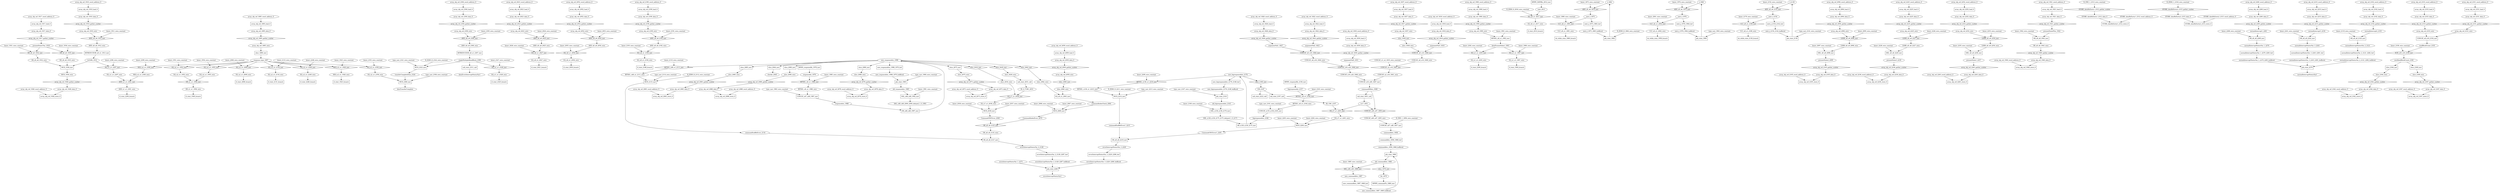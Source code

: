 digraph data_path {
  AND_u1_u1_2301_wire [shape=ellipse];
  AND_u8_u8_1912_wire [shape=ellipse];
  AND_u8_u8_2025_wire [shape=ellipse];
  AND_u8_u8_2054_wire [shape=ellipse];
  AND_u8_u8_2192_wire [shape=ellipse];
  AND_u8_u8_2306_wire [shape=ellipse];
  BITSEL_u136_u1_2210_wire [shape=ellipse];
  BITSEL_u48_u1_2111_wire [shape=ellipse];
  BITSEL_u8_u1_1986_wire [shape=ellipse];
  BITSEL_u8_u1_2164_wire [shape=ellipse];
  CID_2187 [shape=ellipse];
  CONCAT_u16_u24_1846_wire [shape=ellipse];
  CONCAT_u1_u2_1835_wire_constant [shape=ellipse];
  CONCAT_u2_u16_1841_wire [shape=ellipse];
  CONCAT_u40_u47_1855_wire [shape=ellipse];
  CONCAT_u6_u14_1840_wire [shape=ellipse];
  CONCAT_u8_u16_1844_wire [shape=ellipse];
  CommandCRCError1_2205 [shape=ellipse];
  CommandCRCError_2040 [shape=ellipse];
  CommandIndexError_2070 [shape=ellipse];
  EQ_u1_u1_1907_wire [shape=ellipse];
  EQ_u1_u1_2293_wire [shape=ellipse];
  EQ_u1_u1_2297_wire [shape=ellipse];
  EQ_u1_u1_2328_wire [shape=ellipse];
  EQ_u2_u1_1952_wire [shape=ellipse];
  EQ_u2_u1_1955_wire [shape=ellipse];
  EQ_u2_u1_2009_wire [shape=ellipse];
  EQ_u2_u1_2134_wire [shape=ellipse];
  EQ_u2_u1_2249_wire [shape=ellipse];
  EQ_u2_u1_2356_wire [shape=ellipse];
  EQ_u7_u1_2036_wire [shape=ellipse];
  EQ_u7_u1_2201_wire [shape=ellipse];
  EQ_u8_u1_2017_wire [shape=ellipse];
  EQ_u8_u1_2027_wire [shape=ellipse];
  EQ_u8_u1_2056_wire [shape=ellipse];
  EQ_u8_u1_2194_wire [shape=ellipse];
  J_1862 [shape=ellipse];
  J_1960 [shape=ellipse];
  J_2138 [shape=ellipse];
  LSHR_u8_u8_2096_wire [shape=ellipse];
  LSHR_u8_u8_2227_wire [shape=ellipse];
  LSHR_u8_u8_2254_wire [shape=ellipse];
  MUX_1936_wire [shape=ellipse];
  NEQ_u2_u1_1926_wire [shape=ellipse];
  NEQ_u2_u1_2300_wire [shape=ellipse];
  OR_u1_u1_1956_wire [shape=ellipse];
  OR_u8_u8_1932_wire [shape=ellipse];
  OR_u8_u8_1935_wire [shape=ellipse];
  OR_u8_u8_1943_wire [shape=ellipse];
  OR_u8_u8_2125_wire [shape=ellipse];
  R1_6_7CRC_2031 [shape=ellipse];
  R2_CRC_2197 [shape=ellipse];
  R_ONE_1_1856_wire_constant [shape=ellipse];
  R_ONE_1_2313_wire_constant [shape=ellipse];
  R_ZERO_1_2316_wire_constant [shape=ellipse];
  R_ZERO_8_1864_wire_constant [shape=ellipse];
  R_ZERO_8_2016_wire_constant [shape=ellipse];
  R_ZERO_8_2112_wire_constant [shape=ellipse];
  R_ZERO_8_2211_wire_constant [shape=ellipse];
  R_ZERO_8_2322_wire_constant [shape=ellipse];
  SHL_u136_u136_2175_2175_delayed_1_0_2171 [shape=ellipse];
  SHL_u48_u48_2000_2000_delayed_1_0_1993 [shape=ellipse];
  STORE_dataRxEnrty1_2312_data_0 [shape=ellipse];
  STORE_dataRxEnrty1_2312_word_address_0 [shape=ellipse];
  STORE_dataRxEnrty2_2315_data_0 [shape=ellipse];
  STORE_dataRxEnrty2_2315_word_address_0 [shape=ellipse];
  ULT_u6_u1_2002_wire [shape=ellipse];
  ULT_u8_u1_1891_wire [shape=ellipse];
  ULT_u8_u1_2180_wire [shape=ellipse];
  argumentVal0_1831 [shape=ellipse];
  argumentVal1_1827 [shape=ellipse];
  argumentVal2_1823 [shape=ellipse];
  argumentVal3_1819 [shape=ellipse];
  array_obj_ref_1818_data_0 [shape=ellipse];
  array_obj_ref_1818_word_address_0 [shape=ellipse];
  array_obj_ref_1822_data_0 [shape=ellipse];
  array_obj_ref_1822_word_address_0 [shape=ellipse];
  array_obj_ref_1826_data_0 [shape=ellipse];
  array_obj_ref_1826_word_address_0 [shape=ellipse];
  array_obj_ref_1830_data_0 [shape=ellipse];
  array_obj_ref_1830_word_address_0 [shape=ellipse];
  array_obj_ref_1837_data_0 [shape=ellipse];
  array_obj_ref_1837_wire [shape=ellipse];
  array_obj_ref_1837_word_address_0 [shape=ellipse];
  array_obj_ref_1895_data_0 [shape=ellipse];
  array_obj_ref_1895_wire [shape=ellipse];
  array_obj_ref_1895_word_address_0 [shape=ellipse];
  array_obj_ref_1900_data_0 [shape=ellipse];
  array_obj_ref_1900_wire [shape=ellipse];
  array_obj_ref_1900_word_address_0 [shape=ellipse];
  array_obj_ref_1910_data_0 [shape=ellipse];
  array_obj_ref_1910_wire [shape=ellipse];
  array_obj_ref_1910_word_address_0 [shape=ellipse];
  array_obj_ref_1917_data_0 [shape=ellipse];
  array_obj_ref_1917_word_address_0 [shape=ellipse];
  array_obj_ref_1921_data_0 [shape=ellipse];
  array_obj_ref_1921_word_address_0 [shape=ellipse];
  array_obj_ref_1928_data_0 [shape=ellipse];
  array_obj_ref_1928_word_address_0 [shape=ellipse];
  array_obj_ref_1940_data_0 [shape=ellipse];
  array_obj_ref_1940_word_address_0 [shape=ellipse];
  array_obj_ref_2023_data_0 [shape=ellipse];
  array_obj_ref_2023_wire [shape=ellipse];
  array_obj_ref_2023_word_address_0 [shape=ellipse];
  array_obj_ref_2052_data_0 [shape=ellipse];
  array_obj_ref_2052_wire [shape=ellipse];
  array_obj_ref_2052_word_address_0 [shape=ellipse];
  array_obj_ref_2059_data_0 [shape=ellipse];
  array_obj_ref_2059_wire [shape=ellipse];
  array_obj_ref_2059_word_address_0 [shape=ellipse];
  array_obj_ref_2073_data_0 [shape=ellipse];
  array_obj_ref_2073_word_address_0 [shape=ellipse];
  array_obj_ref_2078_data_0 [shape=ellipse];
  array_obj_ref_2078_word_address_0 [shape=ellipse];
  array_obj_ref_2083_data_0 [shape=ellipse];
  array_obj_ref_2083_word_address_0 [shape=ellipse];
  array_obj_ref_2088_data_0 [shape=ellipse];
  array_obj_ref_2088_word_address_0 [shape=ellipse];
  array_obj_ref_2094_data_0 [shape=ellipse];
  array_obj_ref_2094_wire [shape=ellipse];
  array_obj_ref_2094_word_address_0 [shape=ellipse];
  array_obj_ref_2102_data_0 [shape=ellipse];
  array_obj_ref_2102_word_address_0 [shape=ellipse];
  array_obj_ref_2105_data_0 [shape=ellipse];
  array_obj_ref_2105_word_address_0 [shape=ellipse];
  array_obj_ref_2190_data_0 [shape=ellipse];
  array_obj_ref_2190_wire [shape=ellipse];
  array_obj_ref_2190_word_address_0 [shape=ellipse];
  array_obj_ref_2225_data_0 [shape=ellipse];
  array_obj_ref_2225_wire [shape=ellipse];
  array_obj_ref_2225_word_address_0 [shape=ellipse];
  array_obj_ref_2233_data_0 [shape=ellipse];
  array_obj_ref_2233_word_address_0 [shape=ellipse];
  array_obj_ref_2236_data_0 [shape=ellipse];
  array_obj_ref_2236_word_address_0 [shape=ellipse];
  array_obj_ref_2252_data_0 [shape=ellipse];
  array_obj_ref_2252_wire [shape=ellipse];
  array_obj_ref_2252_word_address_0 [shape=ellipse];
  array_obj_ref_2260_data_0 [shape=ellipse];
  array_obj_ref_2260_word_address_0 [shape=ellipse];
  array_obj_ref_2263_data_0 [shape=ellipse];
  array_obj_ref_2263_word_address_0 [shape=ellipse];
  array_obj_ref_2304_data_0 [shape=ellipse];
  array_obj_ref_2304_wire [shape=ellipse];
  array_obj_ref_2304_word_address_0 [shape=ellipse];
  array_obj_ref_2331_data_0 [shape=ellipse];
  array_obj_ref_2331_wire [shape=ellipse];
  array_obj_ref_2331_word_address_0 [shape=ellipse];
  array_obj_ref_2333_data_0 [shape=ellipse];
  array_obj_ref_2333_wire [shape=ellipse];
  array_obj_ref_2333_word_address_0 [shape=ellipse];
  array_obj_ref_2342_data_0 [shape=ellipse];
  array_obj_ref_2342_word_address_0 [shape=ellipse];
  array_obj_ref_2347_data_0 [shape=ellipse];
  array_obj_ref_2347_word_address_0 [shape=ellipse];
  bigresponsebit_2157 [shape=ellipse];
  bigresponsebits_2166 [shape=ellipse];
  bit_1879 [shape=ellipse];
  checkit_2045 [shape=ellipse];
  command40bits_1848 [shape=ellipse];
  commandEndBitError1_2215 [shape=ellipse];
  commandEndBitError_2116 [shape=ellipse];
  commandIndexCheck_2064 [shape=ellipse];
  commandbits_1858 [shape=ellipse];
  commandbits_1858_1868_buffered [shape=ellipse];
  crc7_1851 [shape=ellipse];
  dataPresentSelect_1903 [shape=ellipse];
  errorInterruptStatusVar_1_2273 [shape=ellipse];
  errorInterruptStatusVar_2_2128 [shape=ellipse];
  errorInterruptStatusVar_2_2128_2287_buffered [shape=ellipse];
  errorInterruptStatusVar_3_2220 [shape=ellipse];
  errorInterruptStatusVar_3_2220_2286_buffered [shape=ellipse];
  konst_1873_wire_constant [shape=ellipse];
  konst_1885_wire_constant [shape=ellipse];
  konst_1890_wire_constant [shape=ellipse];
  konst_1901_wire_constant [shape=ellipse];
  konst_1906_wire_constant [shape=ellipse];
  konst_1911_wire_constant [shape=ellipse];
  konst_1925_wire_constant [shape=ellipse];
  konst_1931_wire_constant [shape=ellipse];
  konst_1934_wire_constant [shape=ellipse];
  konst_1942_wire_constant [shape=ellipse];
  konst_1951_wire_constant [shape=ellipse];
  konst_1954_wire_constant [shape=ellipse];
  konst_1974_wire_constant [shape=ellipse];
  konst_1985_wire_constant [shape=ellipse];
  konst_1991_wire_constant [shape=ellipse];
  konst_2001_wire_constant [shape=ellipse];
  konst_2008_wire_constant [shape=ellipse];
  konst_2024_wire_constant [shape=ellipse];
  konst_2026_wire_constant [shape=ellipse];
  konst_2037_wire_constant [shape=ellipse];
  konst_2038_wire_constant [shape=ellipse];
  konst_2053_wire_constant [shape=ellipse];
  konst_2055_wire_constant [shape=ellipse];
  konst_2067_wire_constant [shape=ellipse];
  konst_2068_wire_constant [shape=ellipse];
  konst_2095_wire_constant [shape=ellipse];
  konst_2097_wire_constant [shape=ellipse];
  konst_2110_wire_constant [shape=ellipse];
  konst_2119_wire_constant [shape=ellipse];
  konst_2133_wire_constant [shape=ellipse];
  konst_2152_wire_constant [shape=ellipse];
  konst_2163_wire_constant [shape=ellipse];
  konst_2169_wire_constant [shape=ellipse];
  konst_2179_wire_constant [shape=ellipse];
  konst_2191_wire_constant [shape=ellipse];
  konst_2193_wire_constant [shape=ellipse];
  konst_2202_wire_constant [shape=ellipse];
  konst_2203_wire_constant [shape=ellipse];
  konst_2209_wire_constant [shape=ellipse];
  konst_2226_wire_constant [shape=ellipse];
  konst_2228_wire_constant [shape=ellipse];
  konst_2241_wire_constant [shape=ellipse];
  konst_2248_wire_constant [shape=ellipse];
  konst_2253_wire_constant [shape=ellipse];
  konst_2255_wire_constant [shape=ellipse];
  konst_2268_wire_constant [shape=ellipse];
  konst_2292_wire_constant [shape=ellipse];
  konst_2296_wire_constant [shape=ellipse];
  konst_2299_wire_constant [shape=ellipse];
  konst_2305_wire_constant [shape=ellipse];
  konst_2327_wire_constant [shape=ellipse];
  konst_2338_wire_constant [shape=ellipse];
  konst_2355_wire_constant [shape=ellipse];
  newReadBlockCount_2340 [shape=ellipse];
  new_bigresponsebits_2176 [shape=ellipse];
  new_bigresponsebits_2176_2148_buffered [shape=ellipse];
  new_commandbits_1887 [shape=ellipse];
  new_commandbits_1887_1869_buffered [shape=ellipse];
  new_responsebits_1998 [shape=ellipse];
  new_responsebits_1998_1970_buffered [shape=ellipse];
  next_J_1875 [shape=ellipse];
  next_J_1875_1865_buffered [shape=ellipse];
  next_J_1976 [shape=ellipse];
  next_J_1976_1964_buffered [shape=ellipse];
  next_J_2154 [shape=ellipse];
  next_J_2154_2142_buffered [shape=ellipse];
  normalInterrupt1_2261 [shape=ellipse];
  normalInterrupt2_2103 [shape=ellipse];
  normalInterrupt3_2234 [shape=ellipse];
  normalInterruptStatusVar_1_2270 [shape=ellipse];
  normalInterruptStatusVar_1_2270_2283_buffered [shape=ellipse];
  normalInterruptStatusVar_2_2121 [shape=ellipse];
  normalInterruptStatusVar_2_2121_2282_buffered [shape=ellipse];
  normalInterruptStatusVar_3_2243 [shape=ellipse];
  normalInterruptStatusVar_3_2243_2281_buffered [shape=ellipse];
  old_bigresponsebits_2143 [shape=ellipse];
  old_commandbits_1866 [shape=ellipse];
  old_responsebits_1965 [shape=ellipse];
  presentState0Var_1922 [shape=ellipse];
  presentState1Var_1918 [shape=ellipse];
  presentState1_2257 [shape=ellipse];
  presentState2_2099 [shape=ellipse];
  presentState3_2230 [shape=ellipse];
  readBlockCount_2335 [shape=ellipse];
  response_type_1897 [shape=ellipse];
  responsebit_1979 [shape=ellipse];
  responsebits_1988 [shape=ellipse];
  singleMultipleReadBlock_2308 [shape=ellipse];
  slice_1838_wire [shape=ellipse];
  slice_2029_wire [shape=ellipse];
  slice_2034_wire [shape=ellipse];
  slice_2060_wire [shape=ellipse];
  slice_2062_wire [shape=ellipse];
  slice_2075_wire [shape=ellipse];
  slice_2080_wire [shape=ellipse];
  slice_2085_wire [shape=ellipse];
  slice_2090_wire [shape=ellipse];
  slice_2344_wire [shape=ellipse];
  slice_2349_wire [shape=ellipse];
  transferCompleteData_2324 [shape=ellipse];
  txOrRX_1914 [shape=ellipse];
  type_cast_1963_wire_constant [shape=ellipse];
  type_cast_1969_wire_constant [shape=ellipse];
  type_cast_1983_wire_constant [shape=ellipse];
  type_cast_2114_wire_constant [shape=ellipse];
  type_cast_2141_wire_constant [shape=ellipse];
  type_cast_2147_wire_constant [shape=ellipse];
  type_cast_2161_wire_constant [shape=ellipse];
  type_cast_2213_wire_constant [shape=ellipse];
  type_cast_2321_wire_constant [shape=ellipse];
  type_cast_2358_wire_constant [shape=ellipse];
  wait_2013 [shape=ellipse];
  ADD_u6_u6_1975_inst [shape=diamond];
J_1960  -> ADD_u6_u6_1975_inst;
konst_1974_wire_constant  -> ADD_u6_u6_1975_inst;
ADD_u6_u6_1975_inst -> next_J_1976;
  ADD_u8_u8_1874_inst [shape=diamond];
J_1862  -> ADD_u8_u8_1874_inst;
konst_1873_wire_constant  -> ADD_u8_u8_1874_inst;
ADD_u8_u8_1874_inst -> next_J_1875;
  ADD_u8_u8_2153_inst [shape=diamond];
J_2138  -> ADD_u8_u8_2153_inst;
konst_2152_wire_constant  -> ADD_u8_u8_2153_inst;
ADD_u8_u8_2153_inst -> next_J_2154;
  AND_u1_u1_2301_inst [shape=diamond];
EQ_u1_u1_2297_wire  -> AND_u1_u1_2301_inst;
NEQ_u2_u1_2300_wire  -> AND_u1_u1_2301_inst;
AND_u1_u1_2301_inst -> AND_u1_u1_2301_wire;
  AND_u8_u8_1912_inst [shape=diamond];
array_obj_ref_1910_wire  -> AND_u8_u8_1912_inst;
konst_1911_wire_constant  -> AND_u8_u8_1912_inst;
AND_u8_u8_1912_inst -> AND_u8_u8_1912_wire;
  AND_u8_u8_2025_inst [shape=diamond];
array_obj_ref_2023_wire  -> AND_u8_u8_2025_inst;
konst_2024_wire_constant  -> AND_u8_u8_2025_inst;
AND_u8_u8_2025_inst -> AND_u8_u8_2025_wire;
  AND_u8_u8_2054_inst [shape=diamond];
array_obj_ref_2052_wire  -> AND_u8_u8_2054_inst;
konst_2053_wire_constant  -> AND_u8_u8_2054_inst;
AND_u8_u8_2054_inst -> AND_u8_u8_2054_wire;
  AND_u8_u8_2192_inst [shape=diamond];
array_obj_ref_2190_wire  -> AND_u8_u8_2192_inst;
konst_2191_wire_constant  -> AND_u8_u8_2192_inst;
AND_u8_u8_2192_inst -> AND_u8_u8_2192_wire;
  AND_u8_u8_2306_inst [shape=diamond];
array_obj_ref_2304_wire  -> AND_u8_u8_2306_inst;
konst_2305_wire_constant  -> AND_u8_u8_2306_inst;
AND_u8_u8_2306_inst -> AND_u8_u8_2306_wire;
  BITREDUCEOR_u8_u1_1913_inst [shape=rectangle];
AND_u8_u8_1912_wire  -> BITREDUCEOR_u8_u1_1913_inst;
BITREDUCEOR_u8_u1_1913_inst -> txOrRX_1914;
  BITREDUCEOR_u8_u1_2307_inst [shape=rectangle];
AND_u8_u8_2306_wire  -> BITREDUCEOR_u8_u1_2307_inst;
BITREDUCEOR_u8_u1_2307_inst -> singleMultipleReadBlock_2308;
  BITSEL_u136_u1_2210_inst [shape=diamond];
new_bigresponsebits_2176  -> BITSEL_u136_u1_2210_inst;
konst_2209_wire_constant  -> BITSEL_u136_u1_2210_inst;
BITSEL_u136_u1_2210_inst -> BITSEL_u136_u1_2210_wire;
  BITSEL_u48_u1_2111_inst [shape=diamond];
new_responsebits_1998  -> BITSEL_u48_u1_2111_inst;
konst_2110_wire_constant  -> BITSEL_u48_u1_2111_inst;
BITSEL_u48_u1_2111_inst -> BITSEL_u48_u1_2111_wire;
  BITSEL_u8_u1_1902_inst [shape=rectangle];
array_obj_ref_1900_wire  -> BITSEL_u8_u1_1902_inst;
konst_1901_wire_constant  -> BITSEL_u8_u1_1902_inst;
BITSEL_u8_u1_1902_inst -> dataPresentSelect_1903;
  BITSEL_u8_u1_1986_inst [shape=diamond];
responsebit_1979  -> BITSEL_u8_u1_1986_inst;
konst_1985_wire_constant  -> BITSEL_u8_u1_1986_inst;
BITSEL_u8_u1_1986_inst -> BITSEL_u8_u1_1986_wire;
  BITSEL_u8_u1_2164_inst [shape=diamond];
bigresponsebit_2157  -> BITSEL_u8_u1_2164_inst;
konst_2163_wire_constant  -> BITSEL_u8_u1_2164_inst;
BITSEL_u8_u1_2164_inst -> BITSEL_u8_u1_2164_wire;
  CONCAT_u135_u136_2165_inst [shape=rectangle];
type_cast_2161_wire_constant  -> CONCAT_u135_u136_2165_inst;
BITSEL_u8_u1_2164_wire  -> CONCAT_u135_u136_2165_inst;
CONCAT_u135_u136_2165_inst -> bigresponsebits_2166;
  CONCAT_u16_u24_1846_inst [shape=diamond];
CONCAT_u8_u16_1844_wire  -> CONCAT_u16_u24_1846_inst;
argumentVal0_1831  -> CONCAT_u16_u24_1846_inst;
CONCAT_u16_u24_1846_inst -> CONCAT_u16_u24_1846_wire;
  CONCAT_u16_u40_1847_inst [shape=rectangle];
CONCAT_u2_u16_1841_wire  -> CONCAT_u16_u40_1847_inst;
CONCAT_u16_u24_1846_wire  -> CONCAT_u16_u40_1847_inst;
CONCAT_u16_u40_1847_inst -> command40bits_1848;
  CONCAT_u2_u16_1841_inst [shape=diamond];
CONCAT_u1_u2_1835_wire_constant  -> CONCAT_u2_u16_1841_inst;
CONCAT_u6_u14_1840_wire  -> CONCAT_u2_u16_1841_inst;
CONCAT_u2_u16_1841_inst -> CONCAT_u2_u16_1841_wire;
  CONCAT_u40_u47_1855_inst [shape=diamond];
command40bits_1848  -> CONCAT_u40_u47_1855_inst;
crc7_1851  -> CONCAT_u40_u47_1855_inst;
CONCAT_u40_u47_1855_inst -> CONCAT_u40_u47_1855_wire;
  CONCAT_u47_u48_1857_inst [shape=rectangle];
CONCAT_u40_u47_1855_wire  -> CONCAT_u47_u48_1857_inst;
R_ONE_1_1856_wire_constant  -> CONCAT_u47_u48_1857_inst;
CONCAT_u47_u48_1857_inst -> commandbits_1858;
  CONCAT_u47_u48_1987_inst [shape=rectangle];
type_cast_1983_wire_constant  -> CONCAT_u47_u48_1987_inst;
BITSEL_u8_u1_1986_wire  -> CONCAT_u47_u48_1987_inst;
CONCAT_u47_u48_1987_inst -> responsebits_1988;
  CONCAT_u6_u14_1840_inst [shape=diamond];
slice_1838_wire  -> CONCAT_u6_u14_1840_inst;
argumentVal3_1819  -> CONCAT_u6_u14_1840_inst;
CONCAT_u6_u14_1840_inst -> CONCAT_u6_u14_1840_wire;
  CONCAT_u8_u16_1844_inst [shape=diamond];
argumentVal2_1823  -> CONCAT_u8_u16_1844_inst;
argumentVal1_1827  -> CONCAT_u8_u16_1844_inst;
CONCAT_u8_u16_1844_inst -> CONCAT_u8_u16_1844_wire;
  CONCAT_u8_u16_2334_inst [shape=rectangle];
array_obj_ref_2331_wire  -> CONCAT_u8_u16_2334_inst;
array_obj_ref_2333_wire  -> CONCAT_u8_u16_2334_inst;
CONCAT_u8_u16_2334_inst -> readBlockCount_2335;
  EQ_u1_u1_1907_inst [shape=diamond];
dataPresentSelect_1903  -> EQ_u1_u1_1907_inst;
konst_1906_wire_constant  -> EQ_u1_u1_1907_inst;
EQ_u1_u1_1907_inst -> EQ_u1_u1_1907_wire;
  EQ_u1_u1_2293_inst [shape=diamond];
dataPresentSelect_1903  -> EQ_u1_u1_2293_inst;
konst_2292_wire_constant  -> EQ_u1_u1_2293_inst;
EQ_u1_u1_2293_inst -> EQ_u1_u1_2293_wire;
  EQ_u1_u1_2297_inst [shape=diamond];
txOrRX_1914  -> EQ_u1_u1_2297_inst;
konst_2296_wire_constant  -> EQ_u1_u1_2297_inst;
EQ_u1_u1_2297_inst -> EQ_u1_u1_2297_wire;
  EQ_u1_u1_2328_inst [shape=diamond];
singleMultipleReadBlock_2308  -> EQ_u1_u1_2328_inst;
konst_2327_wire_constant  -> EQ_u1_u1_2328_inst;
EQ_u1_u1_2328_inst -> EQ_u1_u1_2328_wire;
  EQ_u2_u1_1952_inst [shape=diamond];
response_type_1897  -> EQ_u2_u1_1952_inst;
konst_1951_wire_constant  -> EQ_u2_u1_1952_inst;
EQ_u2_u1_1952_inst -> EQ_u2_u1_1952_wire;
  EQ_u2_u1_1955_inst [shape=diamond];
response_type_1897  -> EQ_u2_u1_1955_inst;
konst_1954_wire_constant  -> EQ_u2_u1_1955_inst;
EQ_u2_u1_1955_inst -> EQ_u2_u1_1955_wire;
  EQ_u2_u1_2009_inst [shape=diamond];
response_type_1897  -> EQ_u2_u1_2009_inst;
konst_2008_wire_constant  -> EQ_u2_u1_2009_inst;
EQ_u2_u1_2009_inst -> EQ_u2_u1_2009_wire;
  EQ_u2_u1_2134_inst [shape=diamond];
response_type_1897  -> EQ_u2_u1_2134_inst;
konst_2133_wire_constant  -> EQ_u2_u1_2134_inst;
EQ_u2_u1_2134_inst -> EQ_u2_u1_2134_wire;
  EQ_u2_u1_2249_inst [shape=diamond];
response_type_1897  -> EQ_u2_u1_2249_inst;
konst_2248_wire_constant  -> EQ_u2_u1_2249_inst;
EQ_u2_u1_2249_inst -> EQ_u2_u1_2249_wire;
  EQ_u2_u1_2356_inst [shape=diamond];
response_type_1897  -> EQ_u2_u1_2356_inst;
konst_2355_wire_constant  -> EQ_u2_u1_2356_inst;
EQ_u2_u1_2356_inst -> EQ_u2_u1_2356_wire;
  EQ_u6_u1_2063_inst [shape=rectangle];
slice_2060_wire  -> EQ_u6_u1_2063_inst;
slice_2062_wire  -> EQ_u6_u1_2063_inst;
EQ_u6_u1_2063_inst -> commandIndexCheck_2064;
  EQ_u7_u1_2036_inst [shape=diamond];
slice_2034_wire  -> EQ_u7_u1_2036_inst;
R1_6_7CRC_2031  -> EQ_u7_u1_2036_inst;
EQ_u7_u1_2036_inst -> EQ_u7_u1_2036_wire;
  EQ_u7_u1_2201_inst [shape=diamond];
crc7_1851  -> EQ_u7_u1_2201_inst;
R2_CRC_2197  -> EQ_u7_u1_2201_inst;
EQ_u7_u1_2201_inst -> EQ_u7_u1_2201_wire;
  EQ_u8_u1_2017_inst [shape=diamond];
wait_2013  -> EQ_u8_u1_2017_inst;
R_ZERO_8_2016_wire_constant  -> EQ_u8_u1_2017_inst;
EQ_u8_u1_2017_inst -> EQ_u8_u1_2017_wire;
  EQ_u8_u1_2027_inst [shape=diamond];
AND_u8_u8_2025_wire  -> EQ_u8_u1_2027_inst;
konst_2026_wire_constant  -> EQ_u8_u1_2027_inst;
EQ_u8_u1_2027_inst -> EQ_u8_u1_2027_wire;
  EQ_u8_u1_2056_inst [shape=diamond];
AND_u8_u8_2054_wire  -> EQ_u8_u1_2056_inst;
konst_2055_wire_constant  -> EQ_u8_u1_2056_inst;
EQ_u8_u1_2056_inst -> EQ_u8_u1_2056_wire;
  EQ_u8_u1_2194_inst [shape=diamond];
AND_u8_u8_2192_wire  -> EQ_u8_u1_2194_inst;
konst_2193_wire_constant  -> EQ_u8_u1_2194_inst;
EQ_u8_u1_2194_inst -> EQ_u8_u1_2194_wire;
  LSHR_u8_u8_2096_inst [shape=diamond];
array_obj_ref_2094_wire  -> LSHR_u8_u8_2096_inst;
konst_2095_wire_constant  -> LSHR_u8_u8_2096_inst;
LSHR_u8_u8_2096_inst -> LSHR_u8_u8_2096_wire;
  LSHR_u8_u8_2227_inst [shape=diamond];
array_obj_ref_2225_wire  -> LSHR_u8_u8_2227_inst;
konst_2226_wire_constant  -> LSHR_u8_u8_2227_inst;
LSHR_u8_u8_2227_inst -> LSHR_u8_u8_2227_wire;
  LSHR_u8_u8_2254_inst [shape=diamond];
array_obj_ref_2252_wire  -> LSHR_u8_u8_2254_inst;
konst_2253_wire_constant  -> LSHR_u8_u8_2254_inst;
LSHR_u8_u8_2254_inst -> LSHR_u8_u8_2254_wire;
  MUX_1936_inst [shape=rectangle];
txOrRX_1914  -> MUX_1936_inst;
OR_u8_u8_1932_wire  -> MUX_1936_inst;
OR_u8_u8_1935_wire  -> MUX_1936_inst;
MUX_1936_inst -> MUX_1936_wire;
  MUX_2039_inst [shape=rectangle];
EQ_u7_u1_2036_wire  -> MUX_2039_inst;
konst_2037_wire_constant  -> MUX_2039_inst;
konst_2038_wire_constant  -> MUX_2039_inst;
MUX_2039_inst -> CommandCRCError_2040;
  MUX_2069_inst [shape=rectangle];
commandIndexCheck_2064  -> MUX_2069_inst;
konst_2067_wire_constant  -> MUX_2069_inst;
konst_2068_wire_constant  -> MUX_2069_inst;
MUX_2069_inst -> CommandIndexError_2070;
  MUX_2115_inst [shape=rectangle];
BITSEL_u48_u1_2111_wire  -> MUX_2115_inst;
R_ZERO_8_2112_wire_constant  -> MUX_2115_inst;
type_cast_2114_wire_constant  -> MUX_2115_inst;
MUX_2115_inst -> commandEndBitError_2116;
  MUX_2204_inst [shape=rectangle];
EQ_u7_u1_2201_wire  -> MUX_2204_inst;
konst_2202_wire_constant  -> MUX_2204_inst;
konst_2203_wire_constant  -> MUX_2204_inst;
MUX_2204_inst -> CommandCRCError1_2205;
  MUX_2214_inst [shape=rectangle];
BITSEL_u136_u1_2210_wire  -> MUX_2214_inst;
R_ZERO_8_2211_wire_constant  -> MUX_2214_inst;
type_cast_2213_wire_constant  -> MUX_2214_inst;
MUX_2214_inst -> commandEndBitError1_2215;
  MUX_2323_inst [shape=rectangle];
singleMultipleReadBlock_2308  -> MUX_2323_inst;
type_cast_2321_wire_constant  -> MUX_2323_inst;
R_ZERO_8_2322_wire_constant  -> MUX_2323_inst;
MUX_2323_inst -> transferCompleteData_2324;
  MUX_2360_inst [shape=rectangle];
EQ_u2_u1_2356_wire  -> MUX_2360_inst;
type_cast_2358_wire_constant  -> MUX_2360_inst;
transferCompleteData_2324  -> MUX_2360_inst;
MUX_2360_inst -> dataTransferComplete;
  NEQ_u2_u1_1926_inst [shape=diamond];
response_type_1897  -> NEQ_u2_u1_1926_inst;
konst_1925_wire_constant  -> NEQ_u2_u1_1926_inst;
NEQ_u2_u1_1926_inst -> NEQ_u2_u1_1926_wire;
  NEQ_u2_u1_2300_inst [shape=diamond];
response_type_1897  -> NEQ_u2_u1_2300_inst;
konst_2299_wire_constant  -> NEQ_u2_u1_2300_inst;
NEQ_u2_u1_2300_inst -> NEQ_u2_u1_2300_wire;
  OR_u136_u136_2175_inst [shape=rectangle];
SHL_u136_u136_2175_2175_delayed_1_0_2171  -> OR_u136_u136_2175_inst;
bigresponsebits_2166  -> OR_u136_u136_2175_inst;
OR_u136_u136_2175_inst -> new_bigresponsebits_2176;
  OR_u1_u1_1956_inst [shape=diamond];
EQ_u2_u1_1952_wire  -> OR_u1_u1_1956_inst;
EQ_u2_u1_1955_wire  -> OR_u1_u1_1956_inst;
OR_u1_u1_1956_inst -> OR_u1_u1_1956_wire;
  OR_u48_u48_1997_inst [shape=rectangle];
SHL_u48_u48_2000_2000_delayed_1_0_1993  -> OR_u48_u48_1997_inst;
responsebits_1988  -> OR_u48_u48_1997_inst;
OR_u48_u48_1997_inst -> new_responsebits_1998;
  OR_u8_u8_1932_inst [shape=diamond];
presentState1Var_1918  -> OR_u8_u8_1932_inst;
konst_1931_wire_constant  -> OR_u8_u8_1932_inst;
OR_u8_u8_1932_inst -> OR_u8_u8_1932_wire;
  OR_u8_u8_1935_inst [shape=diamond];
presentState1Var_1918  -> OR_u8_u8_1935_inst;
konst_1934_wire_constant  -> OR_u8_u8_1935_inst;
OR_u8_u8_1935_inst -> OR_u8_u8_1935_wire;
  OR_u8_u8_1943_inst [shape=rectangle];
presentState0Var_1922  -> OR_u8_u8_1943_inst;
konst_1942_wire_constant  -> OR_u8_u8_1943_inst;
OR_u8_u8_1943_inst -> OR_u8_u8_1943_wire;
  OR_u8_u8_2120_inst [shape=rectangle];
normalInterrupt2_2103  -> OR_u8_u8_2120_inst;
konst_2119_wire_constant  -> OR_u8_u8_2120_inst;
OR_u8_u8_2120_inst -> normalInterruptStatusVar_2_2121;
  OR_u8_u8_2125_inst [shape=diamond];
CommandIndexError_2070  -> OR_u8_u8_2125_inst;
CommandCRCError_2040  -> OR_u8_u8_2125_inst;
OR_u8_u8_2125_inst -> OR_u8_u8_2125_wire;
  OR_u8_u8_2127_inst [shape=rectangle];
OR_u8_u8_2125_wire  -> OR_u8_u8_2127_inst;
commandEndBitError_2116  -> OR_u8_u8_2127_inst;
OR_u8_u8_2127_inst -> errorInterruptStatusVar_2_2128;
  OR_u8_u8_2219_inst [shape=rectangle];
CommandCRCError1_2205  -> OR_u8_u8_2219_inst;
commandEndBitError1_2215  -> OR_u8_u8_2219_inst;
OR_u8_u8_2219_inst -> errorInterruptStatusVar_3_2220;
  OR_u8_u8_2242_inst [shape=rectangle];
normalInterrupt3_2234  -> OR_u8_u8_2242_inst;
konst_2241_wire_constant  -> OR_u8_u8_2242_inst;
OR_u8_u8_2242_inst -> normalInterruptStatusVar_3_2243;
  OR_u8_u8_2269_inst [shape=rectangle];
normalInterrupt1_2261  -> OR_u8_u8_2269_inst;
konst_2268_wire_constant  -> OR_u8_u8_2269_inst;
OR_u8_u8_2269_inst -> normalInterruptStatusVar_1_2270;
  RPIPE_DAT0Rx_2012_inst [shape=rectangle];
RPIPE_DAT0Rx_2012_inst -> wait_2013;
  RPIPE_responseRx_1978_inst [shape=rectangle];
RPIPE_responseRx_1978_inst -> responsebit_1979;
  RPIPE_responseRx_2156_inst [shape=rectangle];
RPIPE_responseRx_2156_inst -> bigresponsebit_2157;
  SHL_u136_u136_2170_inst [shape=rectangle];
old_bigresponsebits_2143  -> SHL_u136_u136_2170_inst;
konst_2169_wire_constant  -> SHL_u136_u136_2170_inst;
SHL_u136_u136_2170_inst -> SHL_u136_u136_2175_2175_delayed_1_0_2171;
  SHL_u48_u48_1886_inst [shape=diamond];
old_commandbits_1866  -> SHL_u48_u48_1886_inst;
konst_1885_wire_constant  -> SHL_u48_u48_1886_inst;
SHL_u48_u48_1886_inst -> new_commandbits_1887;
  SHL_u48_u48_1992_inst [shape=rectangle];
old_responsebits_1965  -> SHL_u48_u48_1992_inst;
konst_1991_wire_constant  -> SHL_u48_u48_1992_inst;
SHL_u48_u48_1992_inst -> SHL_u48_u48_2000_2000_delayed_1_0_1993;
  SHL_u8_u8_2098_inst [shape=rectangle];
LSHR_u8_u8_2096_wire  -> SHL_u8_u8_2098_inst;
konst_2097_wire_constant  -> SHL_u8_u8_2098_inst;
SHL_u8_u8_2098_inst -> presentState2_2099;
  SHL_u8_u8_2229_inst [shape=rectangle];
LSHR_u8_u8_2227_wire  -> SHL_u8_u8_2229_inst;
konst_2228_wire_constant  -> SHL_u8_u8_2229_inst;
SHL_u8_u8_2229_inst -> presentState3_2230;
  SHL_u8_u8_2256_inst [shape=rectangle];
LSHR_u8_u8_2254_wire  -> SHL_u8_u8_2256_inst;
konst_2255_wire_constant  -> SHL_u8_u8_2256_inst;
SHL_u8_u8_2256_inst -> presentState1_2257;
  STORE_dataRxEnrty1_2312_gather_scatter [shape=diamond];
R_ONE_1_2313_wire_constant  -> STORE_dataRxEnrty1_2312_gather_scatter;
STORE_dataRxEnrty1_2312_gather_scatter -> STORE_dataRxEnrty1_2312_data_0;
  STORE_dataRxEnrty1_2312_store_0 [shape=rectangle];
STORE_dataRxEnrty1_2312_word_address_0  -> STORE_dataRxEnrty1_2312_store_0;
STORE_dataRxEnrty1_2312_data_0  -> STORE_dataRxEnrty1_2312_store_0;
  STORE_dataRxEnrty2_2315_gather_scatter [shape=diamond];
R_ZERO_1_2316_wire_constant  -> STORE_dataRxEnrty2_2315_gather_scatter;
STORE_dataRxEnrty2_2315_gather_scatter -> STORE_dataRxEnrty2_2315_data_0;
  STORE_dataRxEnrty2_2315_store_0 [shape=rectangle];
STORE_dataRxEnrty2_2315_word_address_0  -> STORE_dataRxEnrty2_2315_store_0;
STORE_dataRxEnrty2_2315_data_0  -> STORE_dataRxEnrty2_2315_store_0;
  SUB_u16_u16_2339_inst [shape=diamond];
readBlockCount_2335  -> SUB_u16_u16_2339_inst;
konst_2338_wire_constant  -> SUB_u16_u16_2339_inst;
SUB_u16_u16_2339_inst -> newReadBlockCount_2340;
  ULT_u6_u1_2002_inst [shape=diamond];
next_J_1976  -> ULT_u6_u1_2002_inst;
konst_2001_wire_constant  -> ULT_u6_u1_2002_inst;
ULT_u6_u1_2002_inst -> ULT_u6_u1_2002_wire;
  ULT_u8_u1_1891_inst [shape=diamond];
next_J_1875  -> ULT_u8_u1_1891_inst;
konst_1890_wire_constant  -> ULT_u8_u1_1891_inst;
ULT_u8_u1_1891_inst -> ULT_u8_u1_1891_wire;
  ULT_u8_u1_2180_inst [shape=diamond];
next_J_2154  -> ULT_u8_u1_2180_inst;
konst_2179_wire_constant  -> ULT_u8_u1_2180_inst;
ULT_u8_u1_2180_inst -> ULT_u8_u1_2180_wire;
  WPIPE_commandTx_1880_inst [shape=rectangle];
bit_1879  -> WPIPE_commandTx_1880_inst;
  array_obj_ref_1818_gather_scatter [shape=diamond];
array_obj_ref_1818_data_0  -> array_obj_ref_1818_gather_scatter;
array_obj_ref_1818_gather_scatter -> argumentVal3_1819;
  array_obj_ref_1818_load_0 [shape=rectangle];
array_obj_ref_1818_word_address_0  -> array_obj_ref_1818_load_0;
array_obj_ref_1818_load_0 -> array_obj_ref_1818_data_0;
  array_obj_ref_1822_gather_scatter [shape=diamond];
array_obj_ref_1822_data_0  -> array_obj_ref_1822_gather_scatter;
array_obj_ref_1822_gather_scatter -> argumentVal2_1823;
  array_obj_ref_1822_load_0 [shape=rectangle];
array_obj_ref_1822_word_address_0  -> array_obj_ref_1822_load_0;
array_obj_ref_1822_load_0 -> array_obj_ref_1822_data_0;
  array_obj_ref_1826_gather_scatter [shape=diamond];
array_obj_ref_1826_data_0  -> array_obj_ref_1826_gather_scatter;
array_obj_ref_1826_gather_scatter -> argumentVal1_1827;
  array_obj_ref_1826_load_0 [shape=rectangle];
array_obj_ref_1826_word_address_0  -> array_obj_ref_1826_load_0;
array_obj_ref_1826_load_0 -> array_obj_ref_1826_data_0;
  array_obj_ref_1830_gather_scatter [shape=diamond];
array_obj_ref_1830_data_0  -> array_obj_ref_1830_gather_scatter;
array_obj_ref_1830_gather_scatter -> argumentVal0_1831;
  array_obj_ref_1830_load_0 [shape=rectangle];
array_obj_ref_1830_word_address_0  -> array_obj_ref_1830_load_0;
array_obj_ref_1830_load_0 -> array_obj_ref_1830_data_0;
  array_obj_ref_1837_gather_scatter [shape=diamond];
array_obj_ref_1837_data_0  -> array_obj_ref_1837_gather_scatter;
array_obj_ref_1837_gather_scatter -> array_obj_ref_1837_wire;
  array_obj_ref_1837_load_0 [shape=rectangle];
array_obj_ref_1837_word_address_0  -> array_obj_ref_1837_load_0;
array_obj_ref_1837_load_0 -> array_obj_ref_1837_data_0;
  array_obj_ref_1895_gather_scatter [shape=diamond];
array_obj_ref_1895_data_0  -> array_obj_ref_1895_gather_scatter;
array_obj_ref_1895_gather_scatter -> array_obj_ref_1895_wire;
  array_obj_ref_1895_load_0 [shape=rectangle];
array_obj_ref_1895_word_address_0  -> array_obj_ref_1895_load_0;
array_obj_ref_1895_load_0 -> array_obj_ref_1895_data_0;
  array_obj_ref_1900_gather_scatter [shape=diamond];
array_obj_ref_1900_data_0  -> array_obj_ref_1900_gather_scatter;
array_obj_ref_1900_gather_scatter -> array_obj_ref_1900_wire;
  array_obj_ref_1900_load_0 [shape=rectangle];
array_obj_ref_1900_word_address_0  -> array_obj_ref_1900_load_0;
array_obj_ref_1900_load_0 -> array_obj_ref_1900_data_0;
  array_obj_ref_1910_gather_scatter [shape=diamond];
array_obj_ref_1910_data_0  -> array_obj_ref_1910_gather_scatter;
array_obj_ref_1910_gather_scatter -> array_obj_ref_1910_wire;
  array_obj_ref_1910_load_0 [shape=rectangle];
array_obj_ref_1910_word_address_0  -> array_obj_ref_1910_load_0;
array_obj_ref_1910_load_0 -> array_obj_ref_1910_data_0;
  array_obj_ref_1917_gather_scatter [shape=diamond];
array_obj_ref_1917_data_0  -> array_obj_ref_1917_gather_scatter;
array_obj_ref_1917_gather_scatter -> presentState1Var_1918;
  array_obj_ref_1917_load_0 [shape=rectangle];
array_obj_ref_1917_word_address_0  -> array_obj_ref_1917_load_0;
array_obj_ref_1917_load_0 -> array_obj_ref_1917_data_0;
  array_obj_ref_1921_gather_scatter [shape=diamond];
array_obj_ref_1921_data_0  -> array_obj_ref_1921_gather_scatter;
array_obj_ref_1921_gather_scatter -> presentState0Var_1922;
  array_obj_ref_1921_load_0 [shape=rectangle];
array_obj_ref_1921_word_address_0  -> array_obj_ref_1921_load_0;
array_obj_ref_1921_load_0 -> array_obj_ref_1921_data_0;
  array_obj_ref_1928_gather_scatter [shape=diamond];
MUX_1936_wire  -> array_obj_ref_1928_gather_scatter;
array_obj_ref_1928_gather_scatter -> array_obj_ref_1928_data_0;
  array_obj_ref_1928_store_0 [shape=rectangle];
array_obj_ref_1928_word_address_0  -> array_obj_ref_1928_store_0;
array_obj_ref_1928_data_0  -> array_obj_ref_1928_store_0;
  array_obj_ref_1940_gather_scatter [shape=diamond];
OR_u8_u8_1943_wire  -> array_obj_ref_1940_gather_scatter;
array_obj_ref_1940_gather_scatter -> array_obj_ref_1940_data_0;
  array_obj_ref_1940_store_0 [shape=rectangle];
array_obj_ref_1940_word_address_0  -> array_obj_ref_1940_store_0;
array_obj_ref_1940_data_0  -> array_obj_ref_1940_store_0;
  array_obj_ref_2023_gather_scatter [shape=diamond];
array_obj_ref_2023_data_0  -> array_obj_ref_2023_gather_scatter;
array_obj_ref_2023_gather_scatter -> array_obj_ref_2023_wire;
  array_obj_ref_2023_load_0 [shape=rectangle];
array_obj_ref_2023_word_address_0  -> array_obj_ref_2023_load_0;
array_obj_ref_2023_load_0 -> array_obj_ref_2023_data_0;
  array_obj_ref_2052_gather_scatter [shape=diamond];
array_obj_ref_2052_data_0  -> array_obj_ref_2052_gather_scatter;
array_obj_ref_2052_gather_scatter -> array_obj_ref_2052_wire;
  array_obj_ref_2052_load_0 [shape=rectangle];
array_obj_ref_2052_word_address_0  -> array_obj_ref_2052_load_0;
array_obj_ref_2052_load_0 -> array_obj_ref_2052_data_0;
  array_obj_ref_2059_gather_scatter [shape=diamond];
array_obj_ref_2059_data_0  -> array_obj_ref_2059_gather_scatter;
array_obj_ref_2059_gather_scatter -> array_obj_ref_2059_wire;
  array_obj_ref_2059_load_0 [shape=rectangle];
array_obj_ref_2059_word_address_0  -> array_obj_ref_2059_load_0;
array_obj_ref_2059_load_0 -> array_obj_ref_2059_data_0;
  array_obj_ref_2073_gather_scatter [shape=diamond];
slice_2075_wire  -> array_obj_ref_2073_gather_scatter;
array_obj_ref_2073_gather_scatter -> array_obj_ref_2073_data_0;
  array_obj_ref_2073_store_0 [shape=rectangle];
array_obj_ref_2073_word_address_0  -> array_obj_ref_2073_store_0;
array_obj_ref_2073_data_0  -> array_obj_ref_2073_store_0;
  array_obj_ref_2078_gather_scatter [shape=diamond];
slice_2080_wire  -> array_obj_ref_2078_gather_scatter;
array_obj_ref_2078_gather_scatter -> array_obj_ref_2078_data_0;
  array_obj_ref_2078_store_0 [shape=rectangle];
array_obj_ref_2078_word_address_0  -> array_obj_ref_2078_store_0;
array_obj_ref_2078_data_0  -> array_obj_ref_2078_store_0;
  array_obj_ref_2083_gather_scatter [shape=diamond];
slice_2085_wire  -> array_obj_ref_2083_gather_scatter;
array_obj_ref_2083_gather_scatter -> array_obj_ref_2083_data_0;
  array_obj_ref_2083_store_0 [shape=rectangle];
array_obj_ref_2083_word_address_0  -> array_obj_ref_2083_store_0;
array_obj_ref_2083_data_0  -> array_obj_ref_2083_store_0;
  array_obj_ref_2088_gather_scatter [shape=diamond];
slice_2090_wire  -> array_obj_ref_2088_gather_scatter;
array_obj_ref_2088_gather_scatter -> array_obj_ref_2088_data_0;
  array_obj_ref_2088_store_0 [shape=rectangle];
array_obj_ref_2088_word_address_0  -> array_obj_ref_2088_store_0;
array_obj_ref_2088_data_0  -> array_obj_ref_2088_store_0;
  array_obj_ref_2094_gather_scatter [shape=diamond];
array_obj_ref_2094_data_0  -> array_obj_ref_2094_gather_scatter;
array_obj_ref_2094_gather_scatter -> array_obj_ref_2094_wire;
  array_obj_ref_2094_load_0 [shape=rectangle];
array_obj_ref_2094_word_address_0  -> array_obj_ref_2094_load_0;
array_obj_ref_2094_load_0 -> array_obj_ref_2094_data_0;
  array_obj_ref_2102_gather_scatter [shape=diamond];
array_obj_ref_2102_data_0  -> array_obj_ref_2102_gather_scatter;
array_obj_ref_2102_gather_scatter -> normalInterrupt2_2103;
  array_obj_ref_2102_load_0 [shape=rectangle];
array_obj_ref_2102_word_address_0  -> array_obj_ref_2102_load_0;
array_obj_ref_2102_load_0 -> array_obj_ref_2102_data_0;
  array_obj_ref_2105_gather_scatter [shape=diamond];
presentState2_2099  -> array_obj_ref_2105_gather_scatter;
array_obj_ref_2105_gather_scatter -> array_obj_ref_2105_data_0;
  array_obj_ref_2105_store_0 [shape=rectangle];
array_obj_ref_2105_word_address_0  -> array_obj_ref_2105_store_0;
array_obj_ref_2105_data_0  -> array_obj_ref_2105_store_0;
  array_obj_ref_2190_gather_scatter [shape=diamond];
array_obj_ref_2190_data_0  -> array_obj_ref_2190_gather_scatter;
array_obj_ref_2190_gather_scatter -> array_obj_ref_2190_wire;
  array_obj_ref_2190_load_0 [shape=rectangle];
array_obj_ref_2190_word_address_0  -> array_obj_ref_2190_load_0;
array_obj_ref_2190_load_0 -> array_obj_ref_2190_data_0;
  array_obj_ref_2225_gather_scatter [shape=diamond];
array_obj_ref_2225_data_0  -> array_obj_ref_2225_gather_scatter;
array_obj_ref_2225_gather_scatter -> array_obj_ref_2225_wire;
  array_obj_ref_2225_load_0 [shape=rectangle];
array_obj_ref_2225_word_address_0  -> array_obj_ref_2225_load_0;
array_obj_ref_2225_load_0 -> array_obj_ref_2225_data_0;
  array_obj_ref_2233_gather_scatter [shape=diamond];
array_obj_ref_2233_data_0  -> array_obj_ref_2233_gather_scatter;
array_obj_ref_2233_gather_scatter -> normalInterrupt3_2234;
  array_obj_ref_2233_load_0 [shape=rectangle];
array_obj_ref_2233_word_address_0  -> array_obj_ref_2233_load_0;
array_obj_ref_2233_load_0 -> array_obj_ref_2233_data_0;
  array_obj_ref_2236_gather_scatter [shape=diamond];
presentState3_2230  -> array_obj_ref_2236_gather_scatter;
array_obj_ref_2236_gather_scatter -> array_obj_ref_2236_data_0;
  array_obj_ref_2236_store_0 [shape=rectangle];
array_obj_ref_2236_word_address_0  -> array_obj_ref_2236_store_0;
array_obj_ref_2236_data_0  -> array_obj_ref_2236_store_0;
  array_obj_ref_2252_gather_scatter [shape=diamond];
array_obj_ref_2252_data_0  -> array_obj_ref_2252_gather_scatter;
array_obj_ref_2252_gather_scatter -> array_obj_ref_2252_wire;
  array_obj_ref_2252_load_0 [shape=rectangle];
array_obj_ref_2252_word_address_0  -> array_obj_ref_2252_load_0;
array_obj_ref_2252_load_0 -> array_obj_ref_2252_data_0;
  array_obj_ref_2260_gather_scatter [shape=diamond];
array_obj_ref_2260_data_0  -> array_obj_ref_2260_gather_scatter;
array_obj_ref_2260_gather_scatter -> normalInterrupt1_2261;
  array_obj_ref_2260_load_0 [shape=rectangle];
array_obj_ref_2260_word_address_0  -> array_obj_ref_2260_load_0;
array_obj_ref_2260_load_0 -> array_obj_ref_2260_data_0;
  array_obj_ref_2263_gather_scatter [shape=diamond];
presentState1_2257  -> array_obj_ref_2263_gather_scatter;
array_obj_ref_2263_gather_scatter -> array_obj_ref_2263_data_0;
  array_obj_ref_2263_store_0 [shape=rectangle];
array_obj_ref_2263_word_address_0  -> array_obj_ref_2263_store_0;
array_obj_ref_2263_data_0  -> array_obj_ref_2263_store_0;
  array_obj_ref_2304_gather_scatter [shape=diamond];
array_obj_ref_2304_data_0  -> array_obj_ref_2304_gather_scatter;
array_obj_ref_2304_gather_scatter -> array_obj_ref_2304_wire;
  array_obj_ref_2304_load_0 [shape=rectangle];
array_obj_ref_2304_word_address_0  -> array_obj_ref_2304_load_0;
array_obj_ref_2304_load_0 -> array_obj_ref_2304_data_0;
  array_obj_ref_2331_gather_scatter [shape=diamond];
array_obj_ref_2331_data_0  -> array_obj_ref_2331_gather_scatter;
array_obj_ref_2331_gather_scatter -> array_obj_ref_2331_wire;
  array_obj_ref_2331_load_0 [shape=rectangle];
array_obj_ref_2331_word_address_0  -> array_obj_ref_2331_load_0;
array_obj_ref_2331_load_0 -> array_obj_ref_2331_data_0;
  array_obj_ref_2333_gather_scatter [shape=diamond];
array_obj_ref_2333_data_0  -> array_obj_ref_2333_gather_scatter;
array_obj_ref_2333_gather_scatter -> array_obj_ref_2333_wire;
  array_obj_ref_2333_load_0 [shape=rectangle];
array_obj_ref_2333_word_address_0  -> array_obj_ref_2333_load_0;
array_obj_ref_2333_load_0 -> array_obj_ref_2333_data_0;
  array_obj_ref_2342_gather_scatter [shape=diamond];
slice_2344_wire  -> array_obj_ref_2342_gather_scatter;
array_obj_ref_2342_gather_scatter -> array_obj_ref_2342_data_0;
  array_obj_ref_2342_store_0 [shape=rectangle];
array_obj_ref_2342_word_address_0  -> array_obj_ref_2342_store_0;
array_obj_ref_2342_data_0  -> array_obj_ref_2342_store_0;
  array_obj_ref_2347_gather_scatter [shape=diamond];
slice_2349_wire  -> array_obj_ref_2347_gather_scatter;
array_obj_ref_2347_gather_scatter -> array_obj_ref_2347_data_0;
  array_obj_ref_2347_store_0 [shape=rectangle];
array_obj_ref_2347_word_address_0  -> array_obj_ref_2347_store_0;
array_obj_ref_2347_data_0  -> array_obj_ref_2347_store_0;
  call_stmt_1851_call [shape=rectangle];
command40bits_1848  -> call_stmt_1851_call;
call_stmt_1851_call -> crc7_1851;
  call_stmt_2031_call [shape=rectangle];
slice_2029_wire  -> call_stmt_2031_call;
call_stmt_2031_call -> R1_6_7CRC_2031;
  call_stmt_2197_call [shape=rectangle];
CID_2187  -> call_stmt_2197_call;
call_stmt_2197_call -> R2_CRC_2197;
  call_stmt_2222_call [shape=rectangle];
CID_2187  -> call_stmt_2222_call;
  call_stmt_2311_call [shape=rectangle];
singleMultipleReadBlock_2308  -> call_stmt_2311_call;
call_stmt_2311_call -> dataErrorInterruptStatusVar1;
  commandbits_1858_1868_buf [shape=rectangle];
commandbits_1858  -> commandbits_1858_1868_buf;
commandbits_1858_1868_buf -> commandbits_1858_1868_buffered;
  do_while_stmt_1860_branch [shape=rectangle];
ULT_u8_u1_1891_wire  -> do_while_stmt_1860_branch;
  do_while_stmt_1958_branch [shape=rectangle];
ULT_u6_u1_2002_wire  -> do_while_stmt_1958_branch;
  do_while_stmt_2136_branch [shape=rectangle];
ULT_u8_u1_2180_wire  -> do_while_stmt_2136_branch;
  errorInterruptStatusVar_2_2128_2287_buf [shape=rectangle];
errorInterruptStatusVar_2_2128  -> errorInterruptStatusVar_2_2128_2287_buf;
errorInterruptStatusVar_2_2128_2287_buf -> errorInterruptStatusVar_2_2128_2287_buffered;
  errorInterruptStatusVar_3_2220_2286_buf [shape=rectangle];
errorInterruptStatusVar_3_2220  -> errorInterruptStatusVar_3_2220_2286_buf;
errorInterruptStatusVar_3_2220_2286_buf -> errorInterruptStatusVar_3_2220_2286_buffered;
  if_stmt_1904_branch [shape=rectangle];
EQ_u1_u1_1907_wire  -> if_stmt_1904_branch;
  if_stmt_1923_branch [shape=rectangle];
NEQ_u2_u1_1926_wire  -> if_stmt_1923_branch;
  if_stmt_1949_branch [shape=rectangle];
OR_u1_u1_1956_wire  -> if_stmt_1949_branch;
  if_stmt_2006_branch [shape=rectangle];
EQ_u2_u1_2009_wire  -> if_stmt_2006_branch;
  if_stmt_2014_branch [shape=rectangle];
EQ_u8_u1_2017_wire  -> if_stmt_2014_branch;
  if_stmt_2021_branch [shape=rectangle];
EQ_u8_u1_2027_wire  -> if_stmt_2021_branch;
  if_stmt_2050_branch [shape=rectangle];
EQ_u8_u1_2056_wire  -> if_stmt_2050_branch;
  if_stmt_2131_branch [shape=rectangle];
EQ_u2_u1_2134_wire  -> if_stmt_2131_branch;
  if_stmt_2188_branch [shape=rectangle];
EQ_u8_u1_2194_wire  -> if_stmt_2188_branch;
  if_stmt_2246_branch [shape=rectangle];
EQ_u2_u1_2249_wire  -> if_stmt_2246_branch;
  if_stmt_2290_branch [shape=rectangle];
EQ_u1_u1_2293_wire  -> if_stmt_2290_branch;
  if_stmt_2294_branch [shape=rectangle];
AND_u1_u1_2301_wire  -> if_stmt_2294_branch;
  if_stmt_2325_branch [shape=rectangle];
EQ_u1_u1_2328_wire  -> if_stmt_2325_branch;
  new_bigresponsebits_2176_2148_buf [shape=rectangle];
new_bigresponsebits_2176  -> new_bigresponsebits_2176_2148_buf;
new_bigresponsebits_2176_2148_buf -> new_bigresponsebits_2176_2148_buffered;
  new_commandbits_1887_1869_buf [shape=rectangle];
new_commandbits_1887  -> new_commandbits_1887_1869_buf;
new_commandbits_1887_1869_buf -> new_commandbits_1887_1869_buffered;
  new_responsebits_1998_1970_buf [shape=rectangle];
new_responsebits_1998  -> new_responsebits_1998_1970_buf;
new_responsebits_1998_1970_buf -> new_responsebits_1998_1970_buffered;
  next_J_1875_1865_buf [shape=rectangle];
next_J_1875  -> next_J_1875_1865_buf;
next_J_1875_1865_buf -> next_J_1875_1865_buffered;
  next_J_1976_1964_buf [shape=rectangle];
next_J_1976  -> next_J_1976_1964_buf;
next_J_1976_1964_buf -> next_J_1976_1964_buffered;
  next_J_2154_2142_buf [shape=rectangle];
next_J_2154  -> next_J_2154_2142_buf;
next_J_2154_2142_buf -> next_J_2154_2142_buffered;
  normalInterruptStatusVar_1_2270_2283_buf [shape=rectangle];
normalInterruptStatusVar_1_2270  -> normalInterruptStatusVar_1_2270_2283_buf;
normalInterruptStatusVar_1_2270_2283_buf -> normalInterruptStatusVar_1_2270_2283_buffered;
  normalInterruptStatusVar_2_2121_2282_buf [shape=rectangle];
normalInterruptStatusVar_2_2121  -> normalInterruptStatusVar_2_2121_2282_buf;
normalInterruptStatusVar_2_2121_2282_buf -> normalInterruptStatusVar_2_2121_2282_buffered;
  normalInterruptStatusVar_3_2243_2281_buf [shape=rectangle];
normalInterruptStatusVar_3_2243  -> normalInterruptStatusVar_3_2243_2281_buf;
normalInterruptStatusVar_3_2243_2281_buf -> normalInterruptStatusVar_3_2243_2281_buffered;
  phi_stmt_1862 [shape=rectangle];
R_ZERO_8_1864_wire_constant  -> phi_stmt_1862;
next_J_1875_1865_buffered  -> phi_stmt_1862;
phi_stmt_1862 -> J_1862;
  phi_stmt_1866 [shape=rectangle];
commandbits_1858_1868_buffered  -> phi_stmt_1866;
new_commandbits_1887_1869_buffered  -> phi_stmt_1866;
phi_stmt_1866 -> old_commandbits_1866;
  phi_stmt_1960 [shape=rectangle];
type_cast_1963_wire_constant  -> phi_stmt_1960;
next_J_1976_1964_buffered  -> phi_stmt_1960;
phi_stmt_1960 -> J_1960;
  phi_stmt_1965 [shape=rectangle];
type_cast_1969_wire_constant  -> phi_stmt_1965;
new_responsebits_1998_1970_buffered  -> phi_stmt_1965;
phi_stmt_1965 -> old_responsebits_1965;
  phi_stmt_2138 [shape=rectangle];
type_cast_2141_wire_constant  -> phi_stmt_2138;
next_J_2154_2142_buffered  -> phi_stmt_2138;
phi_stmt_2138 -> J_2138;
  phi_stmt_2143 [shape=rectangle];
type_cast_2147_wire_constant  -> phi_stmt_2143;
new_bigresponsebits_2176_2148_buffered  -> phi_stmt_2143;
phi_stmt_2143 -> old_bigresponsebits_2143;
  phi_stmt_2279 [shape=rectangle];
normalInterruptStatusVar_3_2243_2281_buffered  -> phi_stmt_2279;
normalInterruptStatusVar_2_2121_2282_buffered  -> phi_stmt_2279;
normalInterruptStatusVar_1_2270_2283_buffered  -> phi_stmt_2279;
phi_stmt_2279 -> normalInterruptStatusVar1;
  phi_stmt_2284 [shape=rectangle];
errorInterruptStatusVar_3_2220_2286_buffered  -> phi_stmt_2284;
errorInterruptStatusVar_2_2128_2287_buffered  -> phi_stmt_2284;
errorInterruptStatusVar_1_2273  -> phi_stmt_2284;
phi_stmt_2284 -> errorInterruptStatusVar1;
  slice_1838_inst [shape=diamond];
array_obj_ref_1837_wire  -> slice_1838_inst;
slice_1838_inst -> slice_1838_wire;
  slice_1878_inst [shape=diamond];
old_commandbits_1866  -> slice_1878_inst;
slice_1878_inst -> bit_1879;
  slice_1896_inst [shape=rectangle];
array_obj_ref_1895_wire  -> slice_1896_inst;
slice_1896_inst -> response_type_1897;
  slice_2029_inst [shape=diamond];
new_responsebits_1998  -> slice_2029_inst;
slice_2029_inst -> slice_2029_wire;
  slice_2034_inst [shape=diamond];
new_responsebits_1998  -> slice_2034_inst;
slice_2034_inst -> slice_2034_wire;
  slice_2044_inst [shape=rectangle];
new_responsebits_1998  -> slice_2044_inst;
slice_2044_inst -> checkit_2045;
  slice_2060_inst [shape=diamond];
array_obj_ref_2059_wire  -> slice_2060_inst;
slice_2060_inst -> slice_2060_wire;
  slice_2062_inst [shape=diamond];
new_responsebits_1998  -> slice_2062_inst;
slice_2062_inst -> slice_2062_wire;
  slice_2075_inst [shape=rectangle];
new_responsebits_1998  -> slice_2075_inst;
slice_2075_inst -> slice_2075_wire;
  slice_2080_inst [shape=rectangle];
new_responsebits_1998  -> slice_2080_inst;
slice_2080_inst -> slice_2080_wire;
  slice_2085_inst [shape=rectangle];
new_responsebits_1998  -> slice_2085_inst;
slice_2085_inst -> slice_2085_wire;
  slice_2090_inst [shape=rectangle];
new_responsebits_1998  -> slice_2090_inst;
slice_2090_inst -> slice_2090_wire;
  slice_2186_inst [shape=diamond];
new_bigresponsebits_2176  -> slice_2186_inst;
slice_2186_inst -> CID_2187;
  slice_2344_inst [shape=rectangle];
newReadBlockCount_2340  -> slice_2344_inst;
slice_2344_inst -> slice_2344_wire;
  slice_2349_inst [shape=rectangle];
newReadBlockCount_2340  -> slice_2349_inst;
slice_2349_inst -> slice_2349_wire;
}
